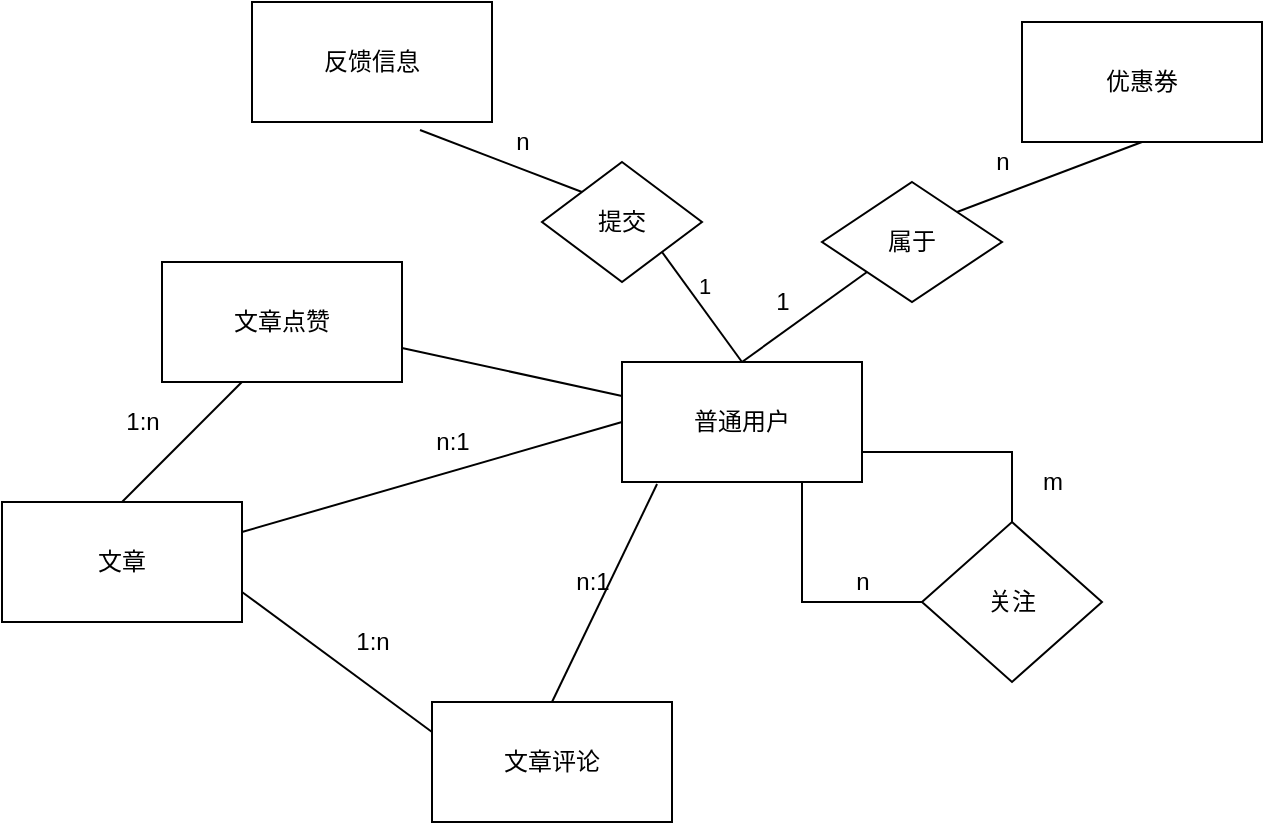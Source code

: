 <mxfile version="14.1.1" type="github">
  <diagram id="Ju9IjZxZhExvCRAQXTtL" name="Page-1">
    <mxGraphModel dx="1829" dy="1851" grid="1" gridSize="10" guides="1" tooltips="1" connect="1" arrows="1" fold="1" page="1" pageScale="1" pageWidth="827" pageHeight="1169" math="0" shadow="0">
      <root>
        <mxCell id="0" />
        <mxCell id="1" parent="0" />
        <mxCell id="KmE_w60HVCtdxXYl9T-s-9" style="edgeStyle=orthogonalEdgeStyle;rounded=0;orthogonalLoop=1;jettySize=auto;html=1;exitX=0.75;exitY=1;exitDx=0;exitDy=0;entryX=0;entryY=0.5;entryDx=0;entryDy=0;endArrow=none;endFill=0;" edge="1" parent="1" source="KmE_w60HVCtdxXYl9T-s-1" target="KmE_w60HVCtdxXYl9T-s-8">
          <mxGeometry relative="1" as="geometry" />
        </mxCell>
        <mxCell id="KmE_w60HVCtdxXYl9T-s-34" style="edgeStyle=none;rounded=0;orthogonalLoop=1;jettySize=auto;html=1;exitX=0.5;exitY=0;exitDx=0;exitDy=0;entryX=1;entryY=1;entryDx=0;entryDy=0;endArrow=none;endFill=0;" edge="1" parent="1" source="KmE_w60HVCtdxXYl9T-s-1" target="KmE_w60HVCtdxXYl9T-s-33">
          <mxGeometry relative="1" as="geometry" />
        </mxCell>
        <mxCell id="KmE_w60HVCtdxXYl9T-s-36" value="1" style="edgeLabel;html=1;align=center;verticalAlign=middle;resizable=0;points=[];" vertex="1" connectable="0" parent="KmE_w60HVCtdxXYl9T-s-34">
          <mxGeometry x="0.232" y="-7" relative="1" as="geometry">
            <mxPoint as="offset" />
          </mxGeometry>
        </mxCell>
        <mxCell id="KmE_w60HVCtdxXYl9T-s-1" value="普通用户" style="rounded=0;whiteSpace=wrap;html=1;" vertex="1" parent="1">
          <mxGeometry x="280" y="130" width="120" height="60" as="geometry" />
        </mxCell>
        <mxCell id="KmE_w60HVCtdxXYl9T-s-2" value="反馈信息" style="rounded=0;whiteSpace=wrap;html=1;" vertex="1" parent="1">
          <mxGeometry x="95" y="-50" width="120" height="60" as="geometry" />
        </mxCell>
        <mxCell id="KmE_w60HVCtdxXYl9T-s-3" value="优惠券" style="rounded=0;whiteSpace=wrap;html=1;" vertex="1" parent="1">
          <mxGeometry x="480" y="-40" width="120" height="60" as="geometry" />
        </mxCell>
        <mxCell id="KmE_w60HVCtdxXYl9T-s-4" value="文章" style="rounded=0;whiteSpace=wrap;html=1;" vertex="1" parent="1">
          <mxGeometry x="-30" y="200" width="120" height="60" as="geometry" />
        </mxCell>
        <mxCell id="KmE_w60HVCtdxXYl9T-s-5" value="文章评论" style="rounded=0;whiteSpace=wrap;html=1;" vertex="1" parent="1">
          <mxGeometry x="185" y="300" width="120" height="60" as="geometry" />
        </mxCell>
        <mxCell id="KmE_w60HVCtdxXYl9T-s-6" value="文章点赞" style="rounded=0;whiteSpace=wrap;html=1;" vertex="1" parent="1">
          <mxGeometry x="50" y="80" width="120" height="60" as="geometry" />
        </mxCell>
        <mxCell id="KmE_w60HVCtdxXYl9T-s-10" style="edgeStyle=orthogonalEdgeStyle;rounded=0;orthogonalLoop=1;jettySize=auto;html=1;exitX=0.5;exitY=0;exitDx=0;exitDy=0;entryX=1;entryY=0.75;entryDx=0;entryDy=0;endArrow=none;endFill=0;" edge="1" parent="1" source="KmE_w60HVCtdxXYl9T-s-8" target="KmE_w60HVCtdxXYl9T-s-1">
          <mxGeometry relative="1" as="geometry" />
        </mxCell>
        <mxCell id="KmE_w60HVCtdxXYl9T-s-8" value="关注" style="rhombus;whiteSpace=wrap;html=1;" vertex="1" parent="1">
          <mxGeometry x="430" y="210" width="90" height="80" as="geometry" />
        </mxCell>
        <mxCell id="KmE_w60HVCtdxXYl9T-s-11" value="n" style="text;html=1;align=center;verticalAlign=middle;resizable=0;points=[];autosize=1;" vertex="1" parent="1">
          <mxGeometry x="390" y="230" width="20" height="20" as="geometry" />
        </mxCell>
        <mxCell id="KmE_w60HVCtdxXYl9T-s-12" value="m" style="text;html=1;align=center;verticalAlign=middle;resizable=0;points=[];autosize=1;" vertex="1" parent="1">
          <mxGeometry x="480" y="180" width="30" height="20" as="geometry" />
        </mxCell>
        <mxCell id="KmE_w60HVCtdxXYl9T-s-17" value="" style="endArrow=none;html=1;entryX=0.146;entryY=1.017;entryDx=0;entryDy=0;entryPerimeter=0;exitX=0.5;exitY=0;exitDx=0;exitDy=0;" edge="1" parent="1" source="KmE_w60HVCtdxXYl9T-s-5" target="KmE_w60HVCtdxXYl9T-s-1">
          <mxGeometry width="50" height="50" relative="1" as="geometry">
            <mxPoint x="240" y="250" as="sourcePoint" />
            <mxPoint x="290" y="200" as="targetPoint" />
          </mxGeometry>
        </mxCell>
        <mxCell id="KmE_w60HVCtdxXYl9T-s-18" value="n:1" style="text;html=1;align=center;verticalAlign=middle;resizable=0;points=[];autosize=1;" vertex="1" parent="1">
          <mxGeometry x="250" y="230" width="30" height="20" as="geometry" />
        </mxCell>
        <mxCell id="KmE_w60HVCtdxXYl9T-s-19" value="" style="endArrow=none;html=1;entryX=0;entryY=0.5;entryDx=0;entryDy=0;exitX=1;exitY=0.25;exitDx=0;exitDy=0;" edge="1" parent="1" source="KmE_w60HVCtdxXYl9T-s-4" target="KmE_w60HVCtdxXYl9T-s-1">
          <mxGeometry width="50" height="50" relative="1" as="geometry">
            <mxPoint x="200" y="210" as="sourcePoint" />
            <mxPoint x="250" y="160" as="targetPoint" />
          </mxGeometry>
        </mxCell>
        <mxCell id="KmE_w60HVCtdxXYl9T-s-20" value="n:1" style="text;html=1;align=center;verticalAlign=middle;resizable=0;points=[];autosize=1;" vertex="1" parent="1">
          <mxGeometry x="180" y="160" width="30" height="20" as="geometry" />
        </mxCell>
        <mxCell id="KmE_w60HVCtdxXYl9T-s-21" value="" style="endArrow=none;html=1;entryX=0;entryY=0.25;entryDx=0;entryDy=0;exitX=1;exitY=0.75;exitDx=0;exitDy=0;" edge="1" parent="1" source="KmE_w60HVCtdxXYl9T-s-4" target="KmE_w60HVCtdxXYl9T-s-5">
          <mxGeometry width="50" height="50" relative="1" as="geometry">
            <mxPoint x="160" y="350" as="sourcePoint" />
            <mxPoint x="210" y="300" as="targetPoint" />
          </mxGeometry>
        </mxCell>
        <mxCell id="KmE_w60HVCtdxXYl9T-s-22" value="1:n" style="text;html=1;align=center;verticalAlign=middle;resizable=0;points=[];autosize=1;" vertex="1" parent="1">
          <mxGeometry x="140" y="260" width="30" height="20" as="geometry" />
        </mxCell>
        <mxCell id="KmE_w60HVCtdxXYl9T-s-24" value="" style="endArrow=none;html=1;exitX=0.5;exitY=0;exitDx=0;exitDy=0;entryX=0.333;entryY=1;entryDx=0;entryDy=0;entryPerimeter=0;" edge="1" parent="1" source="KmE_w60HVCtdxXYl9T-s-4" target="KmE_w60HVCtdxXYl9T-s-6">
          <mxGeometry width="50" height="50" relative="1" as="geometry">
            <mxPoint x="30" y="200" as="sourcePoint" />
            <mxPoint x="80" y="150" as="targetPoint" />
          </mxGeometry>
        </mxCell>
        <mxCell id="KmE_w60HVCtdxXYl9T-s-26" value="1:n" style="text;html=1;align=center;verticalAlign=middle;resizable=0;points=[];autosize=1;" vertex="1" parent="1">
          <mxGeometry x="25" y="150" width="30" height="20" as="geometry" />
        </mxCell>
        <mxCell id="KmE_w60HVCtdxXYl9T-s-27" value="" style="endArrow=none;html=1;" edge="1" parent="1" source="KmE_w60HVCtdxXYl9T-s-6" target="KmE_w60HVCtdxXYl9T-s-1">
          <mxGeometry width="50" height="50" relative="1" as="geometry">
            <mxPoint x="170" y="160" as="sourcePoint" />
            <mxPoint x="240.711" y="110" as="targetPoint" />
          </mxGeometry>
        </mxCell>
        <mxCell id="KmE_w60HVCtdxXYl9T-s-30" style="rounded=0;orthogonalLoop=1;jettySize=auto;html=1;exitX=1;exitY=0;exitDx=0;exitDy=0;entryX=0.5;entryY=1;entryDx=0;entryDy=0;endArrow=none;endFill=0;" edge="1" parent="1" source="KmE_w60HVCtdxXYl9T-s-28" target="KmE_w60HVCtdxXYl9T-s-3">
          <mxGeometry relative="1" as="geometry" />
        </mxCell>
        <mxCell id="KmE_w60HVCtdxXYl9T-s-28" value="属于" style="rhombus;whiteSpace=wrap;html=1;" vertex="1" parent="1">
          <mxGeometry x="380" y="40" width="90" height="60" as="geometry" />
        </mxCell>
        <mxCell id="KmE_w60HVCtdxXYl9T-s-29" value="" style="endArrow=none;html=1;exitX=0.5;exitY=0;exitDx=0;exitDy=0;entryX=0;entryY=1;entryDx=0;entryDy=0;" edge="1" parent="1" source="KmE_w60HVCtdxXYl9T-s-1" target="KmE_w60HVCtdxXYl9T-s-28">
          <mxGeometry width="50" height="50" relative="1" as="geometry">
            <mxPoint x="330" y="120" as="sourcePoint" />
            <mxPoint x="380" y="70" as="targetPoint" />
          </mxGeometry>
        </mxCell>
        <mxCell id="KmE_w60HVCtdxXYl9T-s-31" value="1" style="text;html=1;align=center;verticalAlign=middle;resizable=0;points=[];autosize=1;" vertex="1" parent="1">
          <mxGeometry x="350" y="90" width="20" height="20" as="geometry" />
        </mxCell>
        <mxCell id="KmE_w60HVCtdxXYl9T-s-32" value="n" style="text;html=1;align=center;verticalAlign=middle;resizable=0;points=[];autosize=1;" vertex="1" parent="1">
          <mxGeometry x="460" y="20" width="20" height="20" as="geometry" />
        </mxCell>
        <mxCell id="KmE_w60HVCtdxXYl9T-s-35" style="edgeStyle=none;rounded=0;orthogonalLoop=1;jettySize=auto;html=1;exitX=0;exitY=0;exitDx=0;exitDy=0;entryX=0.7;entryY=1.067;entryDx=0;entryDy=0;endArrow=none;endFill=0;entryPerimeter=0;" edge="1" parent="1" source="KmE_w60HVCtdxXYl9T-s-33" target="KmE_w60HVCtdxXYl9T-s-2">
          <mxGeometry relative="1" as="geometry" />
        </mxCell>
        <mxCell id="KmE_w60HVCtdxXYl9T-s-33" value="提交" style="rhombus;whiteSpace=wrap;html=1;" vertex="1" parent="1">
          <mxGeometry x="240" y="30" width="80" height="60" as="geometry" />
        </mxCell>
        <mxCell id="KmE_w60HVCtdxXYl9T-s-37" value="n" style="text;html=1;align=center;verticalAlign=middle;resizable=0;points=[];autosize=1;" vertex="1" parent="1">
          <mxGeometry x="220" y="10" width="20" height="20" as="geometry" />
        </mxCell>
      </root>
    </mxGraphModel>
  </diagram>
</mxfile>
